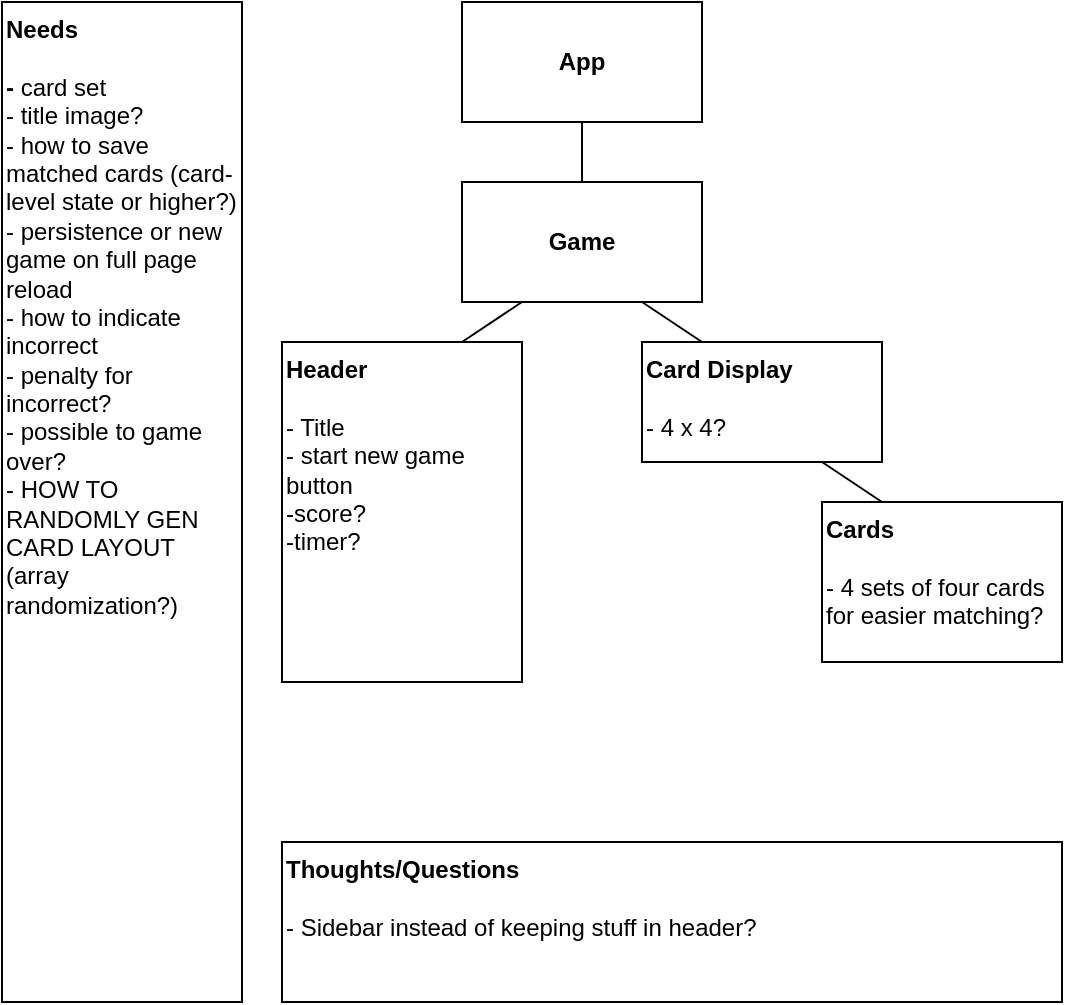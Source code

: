 <mxfile version="20.3.7" type="github" pages="2">
  <diagram id="ORDFwmXIXseVwWkwiaNf" name="Page-1">
    <mxGraphModel dx="609" dy="581" grid="1" gridSize="10" guides="1" tooltips="1" connect="1" arrows="1" fold="1" page="1" pageScale="1" pageWidth="850" pageHeight="1100" math="0" shadow="0">
      <root>
        <mxCell id="0" />
        <mxCell id="1" parent="0" />
        <mxCell id="QshrlUQndgBQl6B-oCbw-1" value="&lt;b&gt;Game&lt;/b&gt;" style="rounded=0;whiteSpace=wrap;html=1;" parent="1" vertex="1">
          <mxGeometry x="260" y="120" width="120" height="60" as="geometry" />
        </mxCell>
        <mxCell id="QshrlUQndgBQl6B-oCbw-2" value="&lt;b&gt;Header&lt;/b&gt;&lt;br&gt;&lt;br&gt;- Title&lt;br&gt;- start new game button&lt;br&gt;-score?&lt;br&gt;-timer?&lt;br&gt;" style="rounded=0;whiteSpace=wrap;html=1;align=left;verticalAlign=top;" parent="1" vertex="1">
          <mxGeometry x="170" y="200" width="120" height="170" as="geometry" />
        </mxCell>
        <mxCell id="QshrlUQndgBQl6B-oCbw-3" value="Card Display&lt;br&gt;&lt;br&gt;&lt;span style=&quot;font-weight: normal;&quot;&gt;- 4 x 4?&lt;/span&gt;" style="rounded=0;whiteSpace=wrap;html=1;verticalAlign=top;align=left;fontStyle=1" parent="1" vertex="1">
          <mxGeometry x="350" y="200" width="120" height="60" as="geometry" />
        </mxCell>
        <mxCell id="QshrlUQndgBQl6B-oCbw-4" value="Cards&lt;br&gt;&lt;br&gt;&lt;span style=&quot;font-weight: normal;&quot;&gt;- 4 sets of four cards for easier matching?&lt;/span&gt;" style="rounded=0;whiteSpace=wrap;html=1;fontStyle=1;align=left;verticalAlign=top;" parent="1" vertex="1">
          <mxGeometry x="440" y="280" width="120" height="80" as="geometry" />
        </mxCell>
        <mxCell id="QshrlUQndgBQl6B-oCbw-5" value="&lt;b&gt;Needs&lt;br&gt;&lt;br&gt;- &lt;/b&gt;card set&lt;br&gt;- title image?&lt;br&gt;- how to save&amp;nbsp; &amp;nbsp; &amp;nbsp; matched cards (card-level state or higher?)&lt;br&gt;- persistence or new game on full page reload" style="rounded=0;whiteSpace=wrap;html=1;align=left;verticalAlign=top;" parent="1" vertex="1">
          <mxGeometry x="30" y="200" width="120" height="330" as="geometry" />
        </mxCell>
        <mxCell id="QshrlUQndgBQl6B-oCbw-6" value="" style="endArrow=none;html=1;rounded=0;entryX=0.25;entryY=1;entryDx=0;entryDy=0;exitX=0.75;exitY=0;exitDx=0;exitDy=0;" parent="1" source="QshrlUQndgBQl6B-oCbw-2" target="QshrlUQndgBQl6B-oCbw-1" edge="1">
          <mxGeometry width="50" height="50" relative="1" as="geometry">
            <mxPoint x="300" y="390" as="sourcePoint" />
            <mxPoint x="350" y="340" as="targetPoint" />
          </mxGeometry>
        </mxCell>
        <mxCell id="QshrlUQndgBQl6B-oCbw-7" value="" style="endArrow=none;html=1;rounded=0;entryX=0.75;entryY=1;entryDx=0;entryDy=0;exitX=0.25;exitY=0;exitDx=0;exitDy=0;" parent="1" source="QshrlUQndgBQl6B-oCbw-3" target="QshrlUQndgBQl6B-oCbw-1" edge="1">
          <mxGeometry width="50" height="50" relative="1" as="geometry">
            <mxPoint x="300" y="390" as="sourcePoint" />
            <mxPoint x="350" y="340" as="targetPoint" />
          </mxGeometry>
        </mxCell>
        <mxCell id="QshrlUQndgBQl6B-oCbw-8" value="" style="endArrow=none;html=1;rounded=0;entryX=0.75;entryY=1;entryDx=0;entryDy=0;exitX=0.25;exitY=0;exitDx=0;exitDy=0;" parent="1" source="QshrlUQndgBQl6B-oCbw-4" target="QshrlUQndgBQl6B-oCbw-3" edge="1">
          <mxGeometry width="50" height="50" relative="1" as="geometry">
            <mxPoint x="300" y="390" as="sourcePoint" />
            <mxPoint x="350" y="340" as="targetPoint" />
          </mxGeometry>
        </mxCell>
        <mxCell id="QshrlUQndgBQl6B-oCbw-9" value="&lt;b style=&quot;text-align: center;&quot;&gt;Thoughts/Questions&lt;/b&gt;&lt;br style=&quot;text-align: center;&quot;&gt;&lt;br style=&quot;text-align: center;&quot;&gt;&lt;span style=&quot;text-align: center;&quot;&gt;- Sidebar instead of keeping stuff in header?&lt;/span&gt;" style="rounded=0;whiteSpace=wrap;html=1;align=left;verticalAlign=top;" parent="1" vertex="1">
          <mxGeometry x="170" y="450" width="390" height="80" as="geometry" />
        </mxCell>
        <mxCell id="QshrlUQndgBQl6B-oCbw-10" value="&lt;b&gt;Needs&lt;br&gt;&lt;br&gt;- &lt;/b&gt;card set&lt;br&gt;- title image?&lt;br&gt;- how to save&amp;nbsp; &amp;nbsp; &amp;nbsp; matched cards (card-level state or higher?)&lt;br&gt;- persistence or new game on full page reload&lt;br&gt;- how to indicate incorrect&lt;br&gt;- penalty for incorrect?&lt;br&gt;- possible to game over?&lt;br&gt;- HOW TO RANDOMLY GEN CARD LAYOUT (array randomization?)" style="rounded=0;whiteSpace=wrap;html=1;align=left;verticalAlign=top;" parent="1" vertex="1">
          <mxGeometry x="30" y="30" width="120" height="500" as="geometry" />
        </mxCell>
        <mxCell id="QshrlUQndgBQl6B-oCbw-11" value="&lt;b&gt;Header&lt;/b&gt;&lt;br&gt;&lt;br&gt;- Title&lt;br&gt;- start new game button&lt;br&gt;-score?&lt;br&gt;-timer?&lt;br&gt;" style="rounded=0;whiteSpace=wrap;html=1;align=left;verticalAlign=top;" parent="1" vertex="1">
          <mxGeometry x="170" y="200" width="120" height="170" as="geometry" />
        </mxCell>
        <mxCell id="QshrlUQndgBQl6B-oCbw-12" value="Card Display&lt;br&gt;&lt;br&gt;&lt;span style=&quot;font-weight: normal;&quot;&gt;- 4 x 4?&lt;/span&gt;" style="rounded=0;whiteSpace=wrap;html=1;verticalAlign=top;align=left;fontStyle=1" parent="1" vertex="1">
          <mxGeometry x="350" y="200" width="120" height="60" as="geometry" />
        </mxCell>
        <mxCell id="QshrlUQndgBQl6B-oCbw-13" value="Cards&lt;br&gt;&lt;br&gt;&lt;span style=&quot;font-weight: normal;&quot;&gt;- 4 sets of four cards for easier matching?&lt;/span&gt;" style="rounded=0;whiteSpace=wrap;html=1;fontStyle=1;align=left;verticalAlign=top;" parent="1" vertex="1">
          <mxGeometry x="440" y="280" width="120" height="80" as="geometry" />
        </mxCell>
        <mxCell id="QshrlUQndgBQl6B-oCbw-14" value="App" style="rounded=0;whiteSpace=wrap;html=1;fontStyle=1" parent="1" vertex="1">
          <mxGeometry x="260" y="30" width="120" height="60" as="geometry" />
        </mxCell>
        <mxCell id="QshrlUQndgBQl6B-oCbw-18" value="" style="endArrow=none;html=1;rounded=0;entryX=0.5;entryY=1;entryDx=0;entryDy=0;exitX=0.5;exitY=0;exitDx=0;exitDy=0;" parent="1" source="QshrlUQndgBQl6B-oCbw-1" target="QshrlUQndgBQl6B-oCbw-14" edge="1">
          <mxGeometry width="50" height="50" relative="1" as="geometry">
            <mxPoint x="290" y="300" as="sourcePoint" />
            <mxPoint x="340" y="250" as="targetPoint" />
          </mxGeometry>
        </mxCell>
      </root>
    </mxGraphModel>
  </diagram>
  <diagram id="gKh1GBUfkM918t1arkbE" name="Page-2">
    <mxGraphModel dx="609" dy="581" grid="1" gridSize="10" guides="1" tooltips="1" connect="1" arrows="1" fold="1" page="1" pageScale="1" pageWidth="850" pageHeight="1100" math="0" shadow="0">
      <root>
        <mxCell id="0" />
        <mxCell id="1" parent="0" />
        <mxCell id="NPfm01-MCwtwjnp802Ow-2" value="" style="rounded=0;whiteSpace=wrap;html=1;" vertex="1" parent="1">
          <mxGeometry x="40" y="40" width="560" height="520" as="geometry" />
        </mxCell>
        <mxCell id="NPfm01-MCwtwjnp802Ow-3" value="" style="rounded=0;whiteSpace=wrap;html=1;" vertex="1" parent="1">
          <mxGeometry x="170" y="140" width="430" height="420" as="geometry" />
        </mxCell>
        <mxCell id="NPfm01-MCwtwjnp802Ow-4" value="" style="rounded=0;whiteSpace=wrap;html=1;" vertex="1" parent="1">
          <mxGeometry x="40" y="140" width="130" height="420" as="geometry" />
        </mxCell>
        <mxCell id="NPfm01-MCwtwjnp802Ow-64" value="" style="rounded=0;whiteSpace=wrap;html=1;" vertex="1" parent="1">
          <mxGeometry x="485" y="270" width="60" height="70" as="geometry" />
        </mxCell>
        <mxCell id="NPfm01-MCwtwjnp802Ow-65" value="" style="rounded=0;whiteSpace=wrap;html=1;" vertex="1" parent="1">
          <mxGeometry x="395" y="360" width="60" height="70" as="geometry" />
        </mxCell>
        <mxCell id="NPfm01-MCwtwjnp802Ow-66" value="" style="rounded=0;whiteSpace=wrap;html=1;" vertex="1" parent="1">
          <mxGeometry x="485" y="360" width="60" height="70" as="geometry" />
        </mxCell>
        <mxCell id="NPfm01-MCwtwjnp802Ow-67" value="" style="rounded=0;whiteSpace=wrap;html=1;" vertex="1" parent="1">
          <mxGeometry x="215" y="460" width="60" height="70" as="geometry" />
        </mxCell>
        <mxCell id="NPfm01-MCwtwjnp802Ow-68" value="" style="rounded=0;whiteSpace=wrap;html=1;" vertex="1" parent="1">
          <mxGeometry x="305" y="460" width="60" height="70" as="geometry" />
        </mxCell>
        <mxCell id="NPfm01-MCwtwjnp802Ow-69" value="" style="rounded=0;whiteSpace=wrap;html=1;" vertex="1" parent="1">
          <mxGeometry x="395" y="460" width="60" height="70" as="geometry" />
        </mxCell>
        <mxCell id="NPfm01-MCwtwjnp802Ow-70" value="" style="rounded=0;whiteSpace=wrap;html=1;" vertex="1" parent="1">
          <mxGeometry x="485" y="460" width="60" height="70" as="geometry" />
        </mxCell>
        <mxCell id="NPfm01-MCwtwjnp802Ow-71" value="" style="rounded=0;whiteSpace=wrap;html=1;" vertex="1" parent="1">
          <mxGeometry x="215" y="360" width="60" height="70" as="geometry" />
        </mxCell>
        <mxCell id="NPfm01-MCwtwjnp802Ow-72" value="" style="rounded=0;whiteSpace=wrap;html=1;" vertex="1" parent="1">
          <mxGeometry x="215" y="270" width="60" height="70" as="geometry" />
        </mxCell>
        <mxCell id="NPfm01-MCwtwjnp802Ow-73" value="" style="rounded=0;whiteSpace=wrap;html=1;" vertex="1" parent="1">
          <mxGeometry x="215" y="180" width="60" height="70" as="geometry" />
        </mxCell>
        <mxCell id="NPfm01-MCwtwjnp802Ow-74" value="" style="rounded=0;whiteSpace=wrap;html=1;" vertex="1" parent="1">
          <mxGeometry x="305" y="180" width="60" height="70" as="geometry" />
        </mxCell>
        <mxCell id="NPfm01-MCwtwjnp802Ow-75" value="" style="rounded=0;whiteSpace=wrap;html=1;" vertex="1" parent="1">
          <mxGeometry x="305" y="270" width="60" height="70" as="geometry" />
        </mxCell>
        <mxCell id="NPfm01-MCwtwjnp802Ow-76" value="" style="rounded=0;whiteSpace=wrap;html=1;" vertex="1" parent="1">
          <mxGeometry x="305" y="360" width="60" height="70" as="geometry" />
        </mxCell>
        <mxCell id="NPfm01-MCwtwjnp802Ow-77" value="" style="rounded=0;whiteSpace=wrap;html=1;" vertex="1" parent="1">
          <mxGeometry x="395" y="270" width="60" height="70" as="geometry" />
        </mxCell>
        <mxCell id="NPfm01-MCwtwjnp802Ow-78" value="" style="rounded=0;whiteSpace=wrap;html=1;" vertex="1" parent="1">
          <mxGeometry x="395" y="180" width="60" height="70" as="geometry" />
        </mxCell>
        <mxCell id="NPfm01-MCwtwjnp802Ow-79" value="" style="rounded=0;whiteSpace=wrap;html=1;" vertex="1" parent="1">
          <mxGeometry x="485" y="180" width="60" height="70" as="geometry" />
        </mxCell>
        <mxCell id="NPfm01-MCwtwjnp802Ow-86" value="" style="shape=switch;whiteSpace=wrap;html=1;" vertex="1" parent="1">
          <mxGeometry x="310" y="275" width="50" height="60" as="geometry" />
        </mxCell>
        <mxCell id="NPfm01-MCwtwjnp802Ow-87" value="" style="shape=switch;whiteSpace=wrap;html=1;" vertex="1" parent="1">
          <mxGeometry x="400" y="365" width="50" height="60" as="geometry" />
        </mxCell>
        <mxCell id="NPfm01-MCwtwjnp802Ow-88" value="" style="shape=switch;whiteSpace=wrap;html=1;" vertex="1" parent="1">
          <mxGeometry x="400" y="185" width="50" height="60" as="geometry" />
        </mxCell>
        <mxCell id="NPfm01-MCwtwjnp802Ow-89" value="" style="shape=switch;whiteSpace=wrap;html=1;" vertex="1" parent="1">
          <mxGeometry x="220" y="465" width="50" height="60" as="geometry" />
        </mxCell>
        <mxCell id="NPfm01-MCwtwjnp802Ow-90" value="" style="shape=sumEllipse;perimeter=ellipsePerimeter;whiteSpace=wrap;html=1;backgroundOutline=1;" vertex="1" parent="1">
          <mxGeometry x="222.5" y="280" width="45" height="50" as="geometry" />
        </mxCell>
        <mxCell id="NPfm01-MCwtwjnp802Ow-91" value="" style="shape=sumEllipse;perimeter=ellipsePerimeter;whiteSpace=wrap;html=1;backgroundOutline=1;" vertex="1" parent="1">
          <mxGeometry x="403" y="280" width="45" height="50" as="geometry" />
        </mxCell>
        <mxCell id="NPfm01-MCwtwjnp802Ow-92" value="" style="shape=sumEllipse;perimeter=ellipsePerimeter;whiteSpace=wrap;html=1;backgroundOutline=1;" vertex="1" parent="1">
          <mxGeometry x="492.5" y="370" width="45" height="50" as="geometry" />
        </mxCell>
        <mxCell id="NPfm01-MCwtwjnp802Ow-93" value="" style="shape=sumEllipse;perimeter=ellipsePerimeter;whiteSpace=wrap;html=1;backgroundOutline=1;" vertex="1" parent="1">
          <mxGeometry x="312.5" y="470" width="45" height="50" as="geometry" />
        </mxCell>
        <mxCell id="NPfm01-MCwtwjnp802Ow-94" value="" style="shape=collate;whiteSpace=wrap;html=1;" vertex="1" parent="1">
          <mxGeometry x="220" y="370" width="50" height="50" as="geometry" />
        </mxCell>
        <mxCell id="NPfm01-MCwtwjnp802Ow-95" value="" style="shape=collate;whiteSpace=wrap;html=1;" vertex="1" parent="1">
          <mxGeometry x="310" y="370" width="50" height="50" as="geometry" />
        </mxCell>
        <mxCell id="NPfm01-MCwtwjnp802Ow-96" value="" style="shape=collate;whiteSpace=wrap;html=1;" vertex="1" parent="1">
          <mxGeometry x="490" y="190" width="50" height="50" as="geometry" />
        </mxCell>
        <mxCell id="NPfm01-MCwtwjnp802Ow-97" value="" style="shape=collate;whiteSpace=wrap;html=1;" vertex="1" parent="1">
          <mxGeometry x="310" y="190" width="50" height="50" as="geometry" />
        </mxCell>
        <mxCell id="NPfm01-MCwtwjnp802Ow-101" value="" style="shape=sortShape;perimeter=rhombusPerimeter;whiteSpace=wrap;html=1;" vertex="1" parent="1">
          <mxGeometry x="220" y="190" width="50" height="50" as="geometry" />
        </mxCell>
        <mxCell id="NPfm01-MCwtwjnp802Ow-102" value="" style="shape=sortShape;perimeter=rhombusPerimeter;whiteSpace=wrap;html=1;" vertex="1" parent="1">
          <mxGeometry x="490" y="280" width="50" height="50" as="geometry" />
        </mxCell>
        <mxCell id="NPfm01-MCwtwjnp802Ow-103" value="" style="shape=sortShape;perimeter=rhombusPerimeter;whiteSpace=wrap;html=1;" vertex="1" parent="1">
          <mxGeometry x="400" y="470" width="50" height="50" as="geometry" />
        </mxCell>
        <mxCell id="NPfm01-MCwtwjnp802Ow-104" value="" style="shape=sortShape;perimeter=rhombusPerimeter;whiteSpace=wrap;html=1;" vertex="1" parent="1">
          <mxGeometry x="490" y="470" width="50" height="50" as="geometry" />
        </mxCell>
        <mxCell id="NPfm01-MCwtwjnp802Ow-105" value="New Game" style="rounded=0;whiteSpace=wrap;html=1;" vertex="1" parent="1">
          <mxGeometry x="50" y="160" width="110" height="30" as="geometry" />
        </mxCell>
        <mxCell id="NPfm01-MCwtwjnp802Ow-106" value="Guesses Remaining:&lt;br&gt;&lt;font style=&quot;font-size: 30px;&quot;&gt;10&lt;/font&gt;&lt;br style=&quot;font-size: 13px;&quot;&gt;" style="rounded=0;whiteSpace=wrap;html=1;strokeColor=none;" vertex="1" parent="1">
          <mxGeometry x="50" y="200" width="110" height="80" as="geometry" />
        </mxCell>
        <mxCell id="NPfm01-MCwtwjnp802Ow-107" value="Successful Matches:&lt;br&gt;&lt;span style=&quot;font-size: 30px;&quot;&gt;4&lt;/span&gt;" style="rounded=0;whiteSpace=wrap;html=1;strokeColor=none;" vertex="1" parent="1">
          <mxGeometry x="50" y="280" width="110" height="80" as="geometry" />
        </mxCell>
      </root>
    </mxGraphModel>
  </diagram>
</mxfile>
